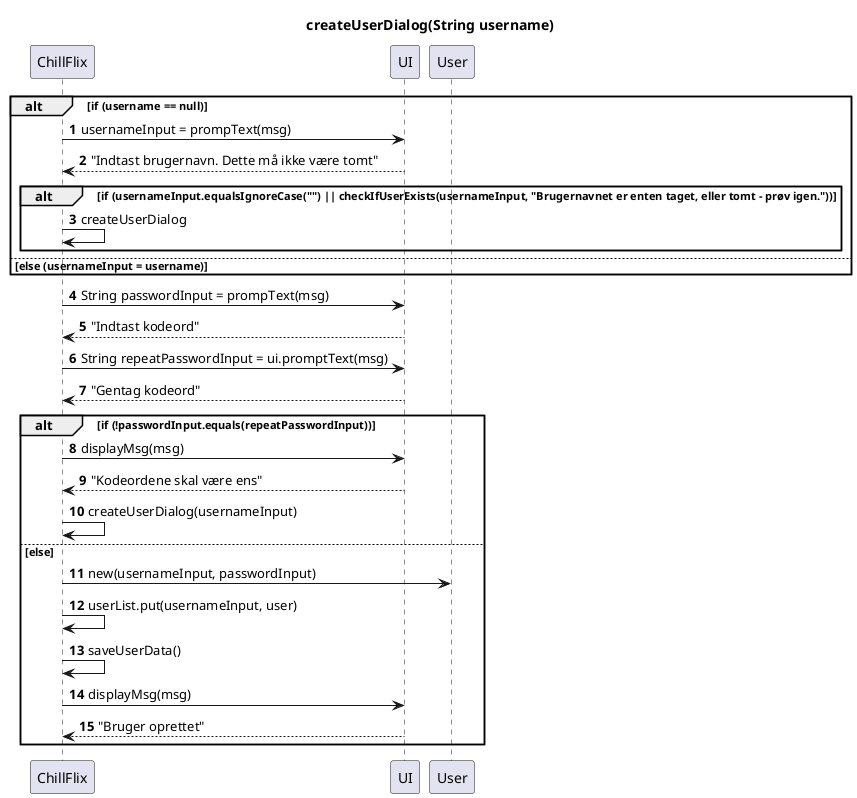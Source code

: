 @startuml
'https://plantuml.com/sequence-diagram
title createUserDialog(String username)

participant ChillFlix
participant UI
participant User

autonumber

alt if (username == null)
    ChillFlix -> UI: usernameInput = prompText(msg)
    UI --> ChillFlix: "Indtast brugernavn. Dette må ikke være tomt"

    alt if (usernameInput.equalsIgnoreCase("") || checkIfUserExists(usernameInput, "Brugernavnet er enten taget, eller tomt - prøv igen."))
        ChillFlix -> ChillFlix: createUserDialog
    end
    else else (usernameInput = username)
    end

    ChillFlix -> UI: String passwordInput = prompText(msg)
    UI --> ChillFlix: "Indtast kodeord"
    ChillFlix -> UI: String repeatPasswordInput = ui.promptText(msg)
    UI --> ChillFlix: "Gentag kodeord"
    alt if (!passwordInput.equals(repeatPasswordInput))
        ChillFlix -> UI: displayMsg(msg)
        UI --> ChillFlix: "Kodeordene skal være ens"
        ChillFlix -> ChillFlix: createUserDialog(usernameInput)
    else else
    ChillFlix -> User: new(usernameInput, passwordInput)
    ChillFlix -> ChillFlix: userList.put(usernameInput, user)
    ChillFlix -> ChillFlix: saveUserData()
    ChillFlix -> UI: displayMsg(msg)
    UI --> ChillFlix: "Bruger oprettet"
    end
@enduml